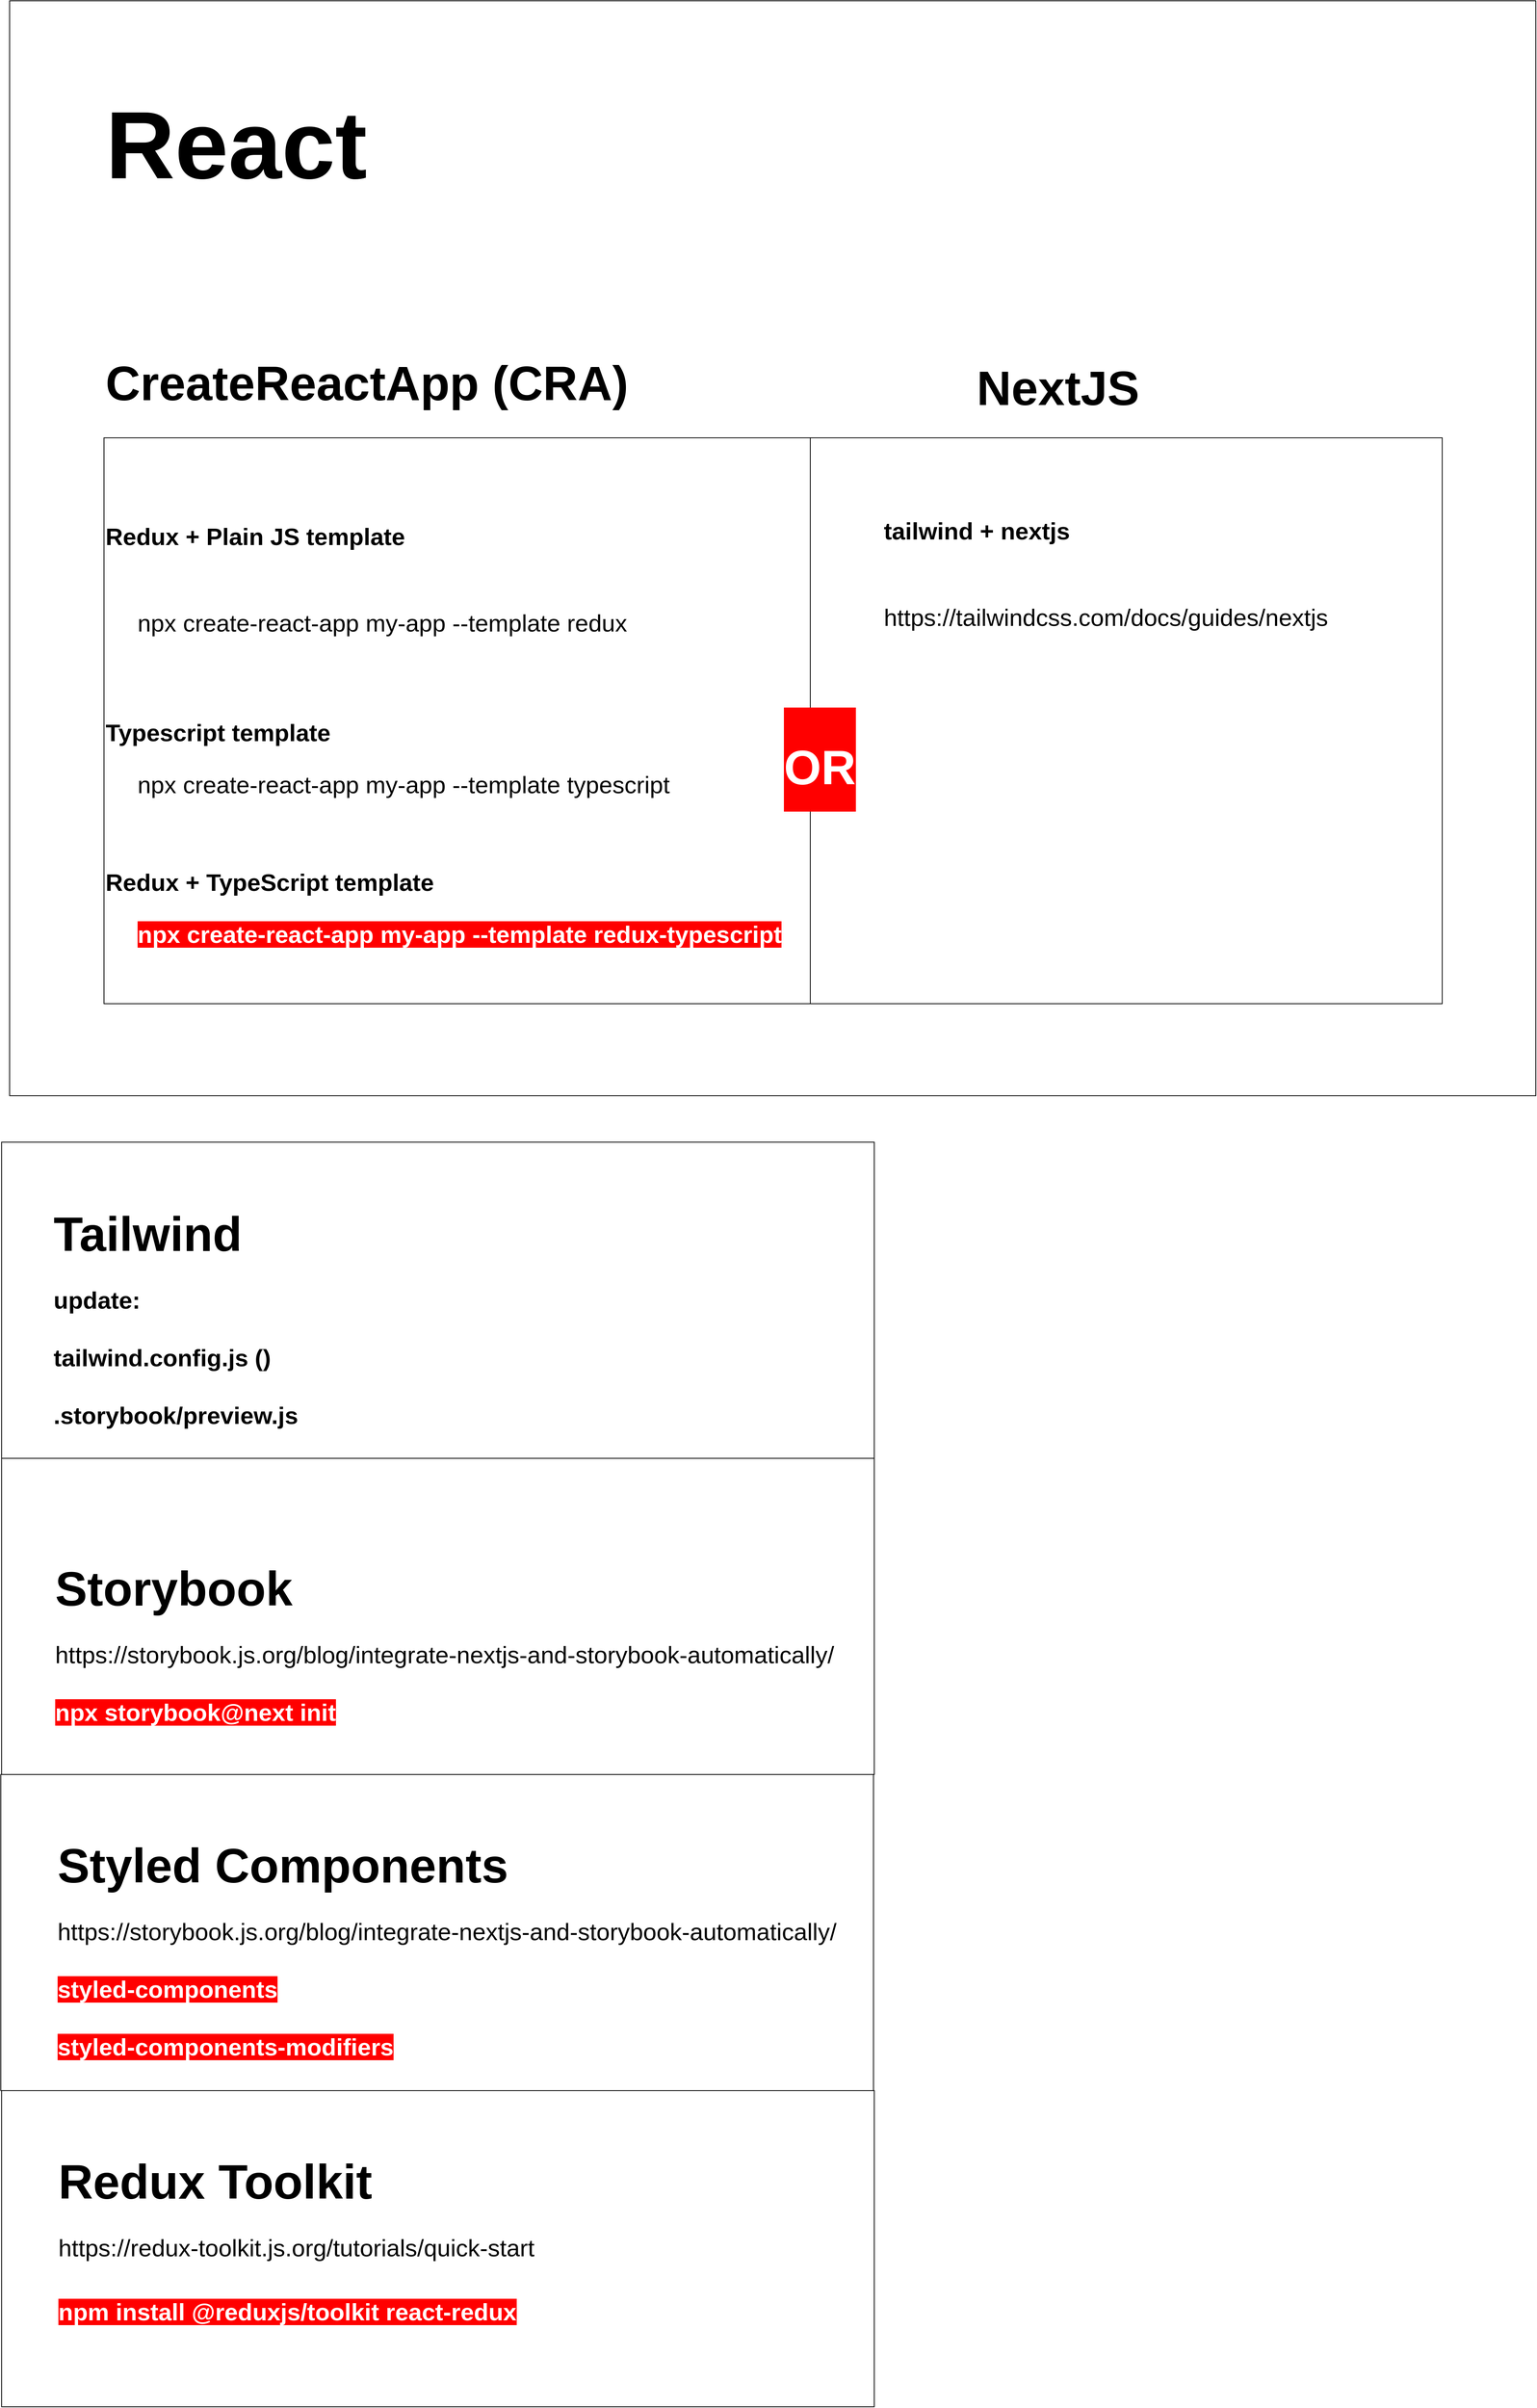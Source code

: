 <mxfile version="20.6.2" type="device"><diagram id="vNj447TcrL3pcAxoA3E0" name="Page-1"><mxGraphModel dx="3413" dy="2813" grid="0" gridSize="10" guides="1" tooltips="1" connect="1" arrows="1" fold="1" page="0" pageScale="1" pageWidth="827" pageHeight="1169" math="0" shadow="0"><root><mxCell id="0"/><mxCell id="1" parent="0"/><mxCell id="RUVw8dH3G5xQzQKf3Kiz-6" value="" style="rounded=0;whiteSpace=wrap;html=1;labelBackgroundColor=#FF0000;fontSize=30;fontColor=#FFFFFF;" vertex="1" parent="1"><mxGeometry x="155" y="-489" width="1908" height="1368" as="geometry"/></mxCell><mxCell id="RUVw8dH3G5xQzQKf3Kiz-1" value="&lt;font style=&quot;font-size: 30px;&quot;&gt;&lt;br&gt;&lt;b&gt;Redux + Plain JS template&lt;br&gt;&lt;/b&gt;&lt;br&gt;&lt;br&gt;&lt;/font&gt;&lt;blockquote style=&quot;margin: 0 0 0 40px; border: none; padding: 0px;&quot;&gt;&lt;font style=&quot;font-size: 30px;&quot;&gt;npx create-react-app my-app --template redux&lt;/font&gt;&lt;/blockquote&gt;&lt;blockquote style=&quot;margin: 0 0 0 40px; border: none; padding: 0px;&quot;&gt;&lt;font style=&quot;font-size: 30px;&quot;&gt;&lt;br&gt;&lt;/font&gt;&lt;/blockquote&gt;&lt;blockquote style=&quot;margin: 0 0 0 40px; border: none; padding: 0px;&quot;&gt;&lt;font style=&quot;font-size: 30px;&quot;&gt;&lt;br&gt;&lt;/font&gt;&lt;/blockquote&gt;&lt;font style=&quot;&quot;&gt;&lt;br&gt;&lt;br&gt;&lt;b style=&quot;font-size: 30px;&quot;&gt;Typescript template&lt;br&gt;&lt;/b&gt;&lt;br&gt;&lt;br&gt;&lt;/font&gt;&lt;blockquote style=&quot;margin: 0 0 0 40px; border: none; padding: 0px;&quot;&gt;&lt;font style=&quot;&quot;&gt;&lt;div style=&quot;font-size: 30px;&quot;&gt;&lt;span style=&quot;background-color: initial;&quot;&gt;npx create-react-app my-app --template typescript&lt;/span&gt;&lt;/div&gt;&lt;div style=&quot;font-size: 30px;&quot;&gt;&lt;span style=&quot;background-color: initial;&quot;&gt;&lt;br&gt;&lt;/span&gt;&lt;/div&gt;&lt;/font&gt;&lt;/blockquote&gt;&lt;font style=&quot;&quot;&gt;&lt;div style=&quot;&quot;&gt;&lt;span style=&quot;font-size: 30px;&quot;&gt;&lt;br&gt;&lt;/span&gt;&lt;/div&gt;&lt;br&gt;&lt;b style=&quot;font-size: 30px;&quot;&gt;Redux + TypeScript template&lt;br&gt;&lt;/b&gt;&lt;br&gt;&lt;br&gt;&lt;/font&gt;&lt;blockquote style=&quot;margin: 0 0 0 40px; border: none; padding: 0px;&quot;&gt;&lt;font color=&quot;#ffffff&quot; style=&quot;&quot;&gt;&lt;span style=&quot;font-size: 30px; background-color: rgb(255, 0, 0);&quot;&gt;&lt;b&gt;npx create-react-app my-app --template redux-typescript&lt;/b&gt;&lt;/span&gt;&lt;/font&gt;&lt;/blockquote&gt;" style="rounded=0;whiteSpace=wrap;html=1;align=left;" vertex="1" parent="1"><mxGeometry x="273" y="57" width="883" height="707" as="geometry"/></mxCell><mxCell id="RUVw8dH3G5xQzQKf3Kiz-2" value="&lt;h1&gt;CreateReactApp (CRA)&lt;/h1&gt;" style="text;html=1;strokeColor=none;fillColor=none;spacing=5;spacingTop=-20;whiteSpace=wrap;overflow=hidden;rounded=0;fontSize=30;" vertex="1" parent="1"><mxGeometry x="270" y="-76" width="759" height="127" as="geometry"/></mxCell><mxCell id="RUVw8dH3G5xQzQKf3Kiz-3" value="&lt;h1&gt;NextJS&lt;/h1&gt;" style="text;html=1;strokeColor=none;fillColor=none;spacing=5;spacingTop=-20;whiteSpace=wrap;overflow=hidden;rounded=0;fontSize=30;" vertex="1" parent="1"><mxGeometry x="1359" y="-70" width="304" height="127" as="geometry"/></mxCell><mxCell id="RUVw8dH3G5xQzQKf3Kiz-4" value="&lt;br&gt;" style="rounded=0;whiteSpace=wrap;html=1;labelBackgroundColor=none;fontSize=30;fontColor=default;" vertex="1" parent="1"><mxGeometry x="1156" y="57" width="790" height="707" as="geometry"/></mxCell><mxCell id="RUVw8dH3G5xQzQKf3Kiz-5" value="&lt;h1&gt;OR&lt;/h1&gt;" style="text;html=1;strokeColor=none;fillColor=none;spacing=5;spacingTop=-20;whiteSpace=wrap;overflow=hidden;rounded=0;labelBackgroundColor=#FF0000;fontSize=30;fontColor=#FFFFFF;" vertex="1" parent="1"><mxGeometry x="1118" y="404" width="101" height="120" as="geometry"/></mxCell><mxCell id="RUVw8dH3G5xQzQKf3Kiz-8" value="&lt;h1&gt;React&lt;/h1&gt;&lt;p&gt;Lorem ipsum dolor sit amet, consectetur adipisicing elit, sed do eiusmod tempor incididunt ut labore et dolore magna aliqua.&lt;/p&gt;" style="text;html=1;strokeColor=none;fillColor=none;spacing=5;spacingTop=-20;whiteSpace=wrap;overflow=hidden;rounded=0;labelBackgroundColor=none;fontSize=60;fontColor=default;" vertex="1" parent="1"><mxGeometry x="270" y="-451" width="681" height="256" as="geometry"/></mxCell><mxCell id="RUVw8dH3G5xQzQKf3Kiz-11" value="&lt;div style=&quot;font-size: 30px;&quot;&gt;tailwind + nextjs&lt;br style=&quot;font-size: 30px;&quot;&gt;&lt;/div&gt;" style="text;html=1;strokeColor=none;fillColor=none;align=left;verticalAlign=top;whiteSpace=wrap;rounded=0;labelBackgroundColor=none;fontSize=30;fontColor=default;fontStyle=1" vertex="1" parent="1"><mxGeometry x="1246" y="149" width="614" height="67" as="geometry"/></mxCell><mxCell id="RUVw8dH3G5xQzQKf3Kiz-12" value="&lt;font style=&quot;font-size: 30px;&quot;&gt;https://tailwindcss.com/docs/guides/nextjs&lt;br&gt;&lt;br style=&quot;font-size: 60px;&quot;&gt;&lt;/font&gt;" style="text;html=1;strokeColor=none;fillColor=none;align=left;verticalAlign=top;whiteSpace=wrap;rounded=0;labelBackgroundColor=none;fontSize=60;fontColor=default;" vertex="1" parent="1"><mxGeometry x="1246" y="229" width="649" height="446" as="geometry"/></mxCell><mxCell id="RUVw8dH3G5xQzQKf3Kiz-23" value="" style="group" vertex="1" connectable="0" parent="1"><mxGeometry x="145" y="1332" width="1293" height="428" as="geometry"/></mxCell><mxCell id="RUVw8dH3G5xQzQKf3Kiz-13" value="" style="rounded=0;whiteSpace=wrap;html=1;labelBackgroundColor=none;fontSize=30;fontColor=default;" vertex="1" parent="RUVw8dH3G5xQzQKf3Kiz-23"><mxGeometry width="1091" height="395" as="geometry"/></mxCell><mxCell id="RUVw8dH3G5xQzQKf3Kiz-14" value="&lt;b&gt;&lt;font style=&quot;font-size: 60px;&quot;&gt;Storybook&lt;br&gt;&lt;/font&gt;&lt;/b&gt;&lt;font style=&quot;&quot;&gt;&lt;span style=&quot;font-size: 30px;&quot;&gt;https://storybook.js.org/blog/integrate-nextjs-and-storybook-automatically/&lt;/span&gt;&lt;br&gt;&lt;font color=&quot;#ffffff&quot; style=&quot;font-size: 30px;&quot;&gt;&lt;b style=&quot;background-color: rgb(255, 0, 0);&quot;&gt;npx storybook@next init&lt;/b&gt;&lt;/font&gt;&lt;br style=&quot;font-size: 60px;&quot;&gt;&lt;/font&gt;" style="text;html=1;strokeColor=none;fillColor=none;align=left;verticalAlign=top;whiteSpace=wrap;rounded=0;labelBackgroundColor=none;fontSize=60;fontColor=default;" vertex="1" parent="RUVw8dH3G5xQzQKf3Kiz-23"><mxGeometry x="65" y="121" width="1020" height="307" as="geometry"/></mxCell><mxCell id="RUVw8dH3G5xQzQKf3Kiz-24" value="" style="group" vertex="1" connectable="0" parent="1"><mxGeometry x="145" y="937" width="1304" height="395" as="geometry"/></mxCell><mxCell id="RUVw8dH3G5xQzQKf3Kiz-20" value="" style="rounded=0;whiteSpace=wrap;html=1;labelBackgroundColor=none;fontSize=30;fontColor=default;" vertex="1" parent="RUVw8dH3G5xQzQKf3Kiz-24"><mxGeometry width="1091" height="395" as="geometry"/></mxCell><mxCell id="RUVw8dH3G5xQzQKf3Kiz-21" value="&lt;b&gt;&lt;font style=&quot;font-size: 60px;&quot;&gt;Tailwind&lt;br&gt;&lt;/font&gt;&lt;/b&gt;&lt;font style=&quot;&quot;&gt;&lt;b style=&quot;font-size: 30px;&quot;&gt;update:&lt;br&gt;&lt;/b&gt;&lt;span style=&quot;font-size: 30px;&quot;&gt;&lt;b&gt;tailwind.config.js ()&lt;/b&gt;&lt;/span&gt;&lt;br style=&quot;font-size: 30px;&quot;&gt;&lt;span style=&quot;font-size: 30px;&quot;&gt;&lt;b&gt;.storybook/preview.js&amp;nbsp;&lt;/b&gt;&lt;/span&gt;&lt;br style=&quot;font-size: 60px;&quot;&gt;&lt;/font&gt;" style="text;html=1;strokeColor=none;fillColor=none;align=left;verticalAlign=top;whiteSpace=wrap;rounded=0;labelBackgroundColor=none;fontSize=60;fontColor=default;" vertex="1" parent="RUVw8dH3G5xQzQKf3Kiz-24"><mxGeometry x="63" y="73" width="1014" height="278" as="geometry"/></mxCell><mxCell id="RUVw8dH3G5xQzQKf3Kiz-25" value="" style="group" vertex="1" connectable="0" parent="1"><mxGeometry x="144" y="1727" width="1297" height="395" as="geometry"/></mxCell><mxCell id="RUVw8dH3G5xQzQKf3Kiz-15" value="" style="rounded=0;whiteSpace=wrap;html=1;labelBackgroundColor=none;fontSize=30;fontColor=default;" vertex="1" parent="RUVw8dH3G5xQzQKf3Kiz-25"><mxGeometry width="1091" height="395" as="geometry"/></mxCell><mxCell id="RUVw8dH3G5xQzQKf3Kiz-16" value="&lt;b&gt;&lt;font style=&quot;font-size: 60px;&quot;&gt;Styled Components&lt;br&gt;&lt;/font&gt;&lt;/b&gt;&lt;font style=&quot;&quot;&gt;&lt;span style=&quot;font-size: 30px;&quot;&gt;https://storybook.js.org/blog/integrate-nextjs-and-storybook-automatically/&lt;/span&gt;&lt;br&gt;&lt;span style=&quot;background-color: rgb(255, 0, 0); font-size: 30px;&quot;&gt;&lt;font style=&quot;font-size: 30px;&quot; color=&quot;#ffffff&quot;&gt;&lt;b&gt;styled-components&lt;br&gt;styled-components-modifiers&lt;/b&gt;&lt;/font&gt;&lt;/span&gt;&lt;br style=&quot;font-size: 60px;&quot;&gt;&lt;/font&gt;" style="text;html=1;strokeColor=none;fillColor=none;align=left;verticalAlign=top;whiteSpace=wrap;rounded=0;labelBackgroundColor=none;fontSize=60;fontColor=default;" vertex="1" parent="RUVw8dH3G5xQzQKf3Kiz-25"><mxGeometry x="69" y="72" width="1020" height="307" as="geometry"/></mxCell><mxCell id="RUVw8dH3G5xQzQKf3Kiz-26" value="" style="group" vertex="1" connectable="0" parent="1"><mxGeometry x="145" y="2122" width="1297" height="395" as="geometry"/></mxCell><mxCell id="RUVw8dH3G5xQzQKf3Kiz-17" value="" style="rounded=0;whiteSpace=wrap;html=1;labelBackgroundColor=none;fontSize=30;fontColor=default;" vertex="1" parent="RUVw8dH3G5xQzQKf3Kiz-26"><mxGeometry width="1091" height="395" as="geometry"/></mxCell><mxCell id="RUVw8dH3G5xQzQKf3Kiz-18" value="&lt;font&gt;&lt;b style=&quot;font-size: 60px;&quot;&gt;Redux Toolkit&lt;br&gt;&lt;/b&gt;&lt;/font&gt;&lt;font style=&quot;font-size: 30px;&quot;&gt;https://redux-toolkit.js.org/tutorials/quick-start&lt;br&gt;&lt;/font&gt;&lt;div style=&quot;font-size: 30px;&quot;&gt;&lt;font style=&quot;font-size: 30px;&quot;&gt;&lt;br&gt;&lt;/font&gt;&lt;/div&gt;&lt;div style=&quot;font-size: 30px;&quot;&gt;&lt;font color=&quot;#ffffff&quot; style=&quot;font-size: 30px; background-color: rgb(255, 0, 0);&quot;&gt;&lt;b&gt;npm install @reduxjs/toolkit react-redux&lt;/b&gt;&lt;/font&gt;&lt;/div&gt;" style="text;html=1;strokeColor=none;fillColor=none;align=left;verticalAlign=top;whiteSpace=wrap;rounded=0;labelBackgroundColor=none;fontSize=60;fontColor=default;" vertex="1" parent="RUVw8dH3G5xQzQKf3Kiz-26"><mxGeometry x="69" y="72" width="983" height="307" as="geometry"/></mxCell></root></mxGraphModel></diagram></mxfile>
